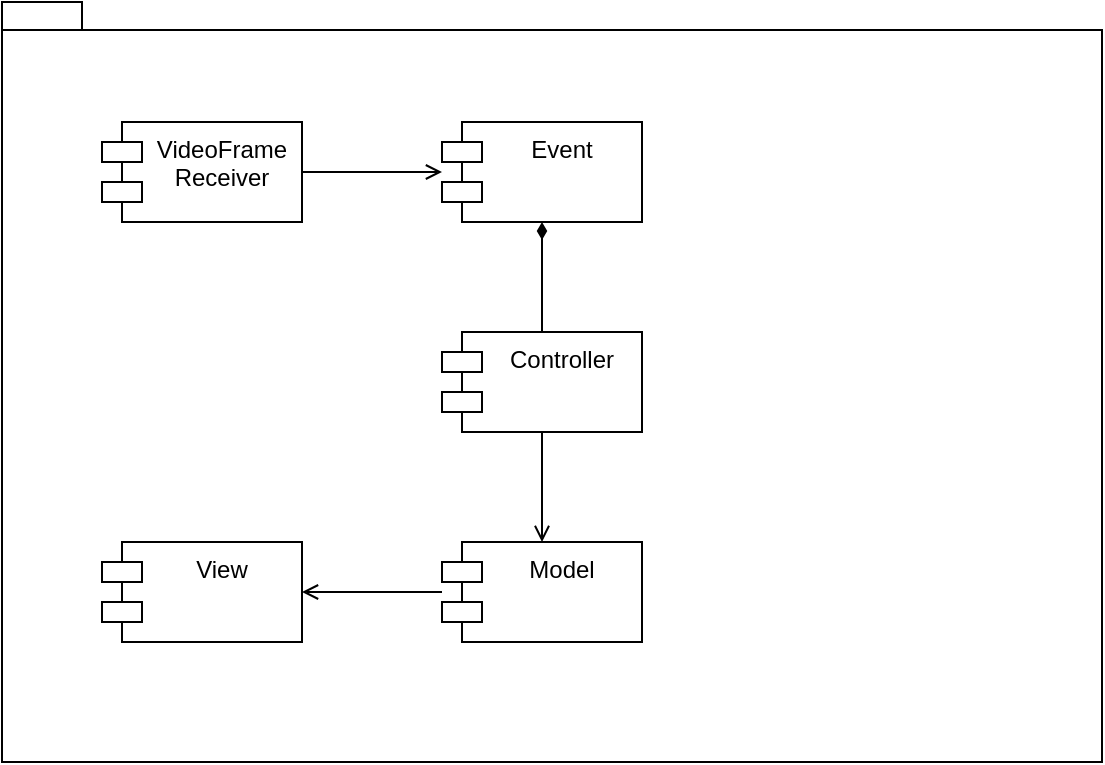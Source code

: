 <mxfile version="20.5.3" type="embed"><diagram id="23iRSUPoRavnBvh4doch" name="Page-1"><mxGraphModel dx="1232" dy="788" grid="1" gridSize="10" guides="1" tooltips="1" connect="1" arrows="1" fold="1" page="1" pageScale="1" pageWidth="827" pageHeight="1169" math="0" shadow="0"><root><mxCell id="0"/><mxCell id="1" parent="0"/><mxCell id="2" value="" style="shape=folder;fontStyle=1;spacingTop=10;tabWidth=40;tabHeight=14;tabPosition=left;html=1;" vertex="1" parent="1"><mxGeometry x="130" y="160" width="550" height="380" as="geometry"/></mxCell><mxCell id="8" style="edgeStyle=orthogonalEdgeStyle;rounded=0;orthogonalLoop=1;jettySize=auto;html=1;endArrow=open;endFill=0;" edge="1" parent="1" source="3"><mxGeometry relative="1" as="geometry"><mxPoint x="350" y="245" as="targetPoint"/></mxGeometry></mxCell><mxCell id="3" value="VideoFrame&#10;Receiver" style="shape=module;align=left;spacingLeft=20;align=center;verticalAlign=top;" vertex="1" parent="1"><mxGeometry x="180" y="220" width="100" height="50" as="geometry"/></mxCell><mxCell id="14" style="edgeStyle=orthogonalEdgeStyle;rounded=0;orthogonalLoop=1;jettySize=auto;html=1;startArrow=none;startFill=0;endArrow=open;endFill=0;" edge="1" parent="1" source="4" target="5"><mxGeometry relative="1" as="geometry"/></mxCell><mxCell id="4" value="Model" style="shape=module;align=left;spacingLeft=20;align=center;verticalAlign=top;" vertex="1" parent="1"><mxGeometry x="350" y="430" width="100" height="50" as="geometry"/></mxCell><mxCell id="5" value="View" style="shape=module;align=left;spacingLeft=20;align=center;verticalAlign=top;" vertex="1" parent="1"><mxGeometry x="180" y="430" width="100" height="50" as="geometry"/></mxCell><mxCell id="11" style="edgeStyle=orthogonalEdgeStyle;rounded=0;orthogonalLoop=1;jettySize=auto;html=1;startArrow=none;startFill=0;endArrow=open;endFill=0;" edge="1" parent="1" source="6" target="4"><mxGeometry relative="1" as="geometry"/></mxCell><mxCell id="6" value="Controller" style="shape=module;align=left;spacingLeft=20;align=center;verticalAlign=top;" vertex="1" parent="1"><mxGeometry x="350" y="325" width="100" height="50" as="geometry"/></mxCell><mxCell id="9" style="edgeStyle=orthogonalEdgeStyle;rounded=0;orthogonalLoop=1;jettySize=auto;html=1;endArrow=none;endFill=0;startArrow=diamondThin;startFill=1;" edge="1" parent="1" source="7" target="6"><mxGeometry relative="1" as="geometry"><Array as="points"><mxPoint x="400" y="310"/><mxPoint x="400" y="310"/></Array></mxGeometry></mxCell><mxCell id="7" value="Event" style="shape=module;align=left;spacingLeft=20;align=center;verticalAlign=top;" vertex="1" parent="1"><mxGeometry x="350" y="220" width="100" height="50" as="geometry"/></mxCell></root></mxGraphModel></diagram></mxfile>